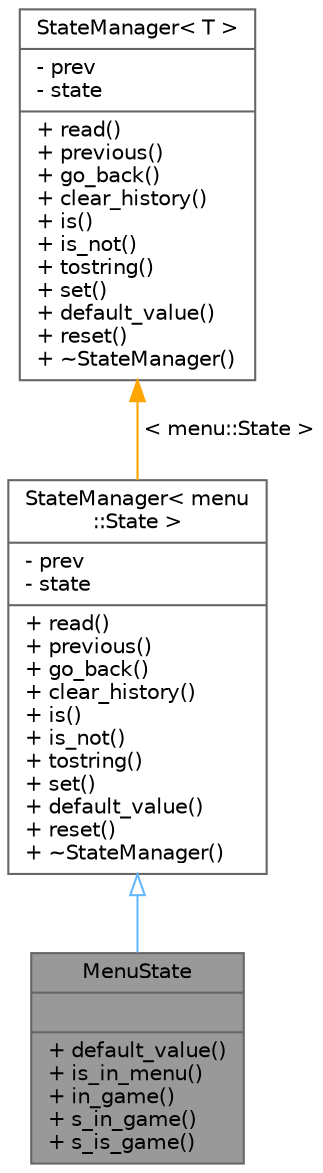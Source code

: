 digraph "MenuState"
{
 // LATEX_PDF_SIZE
  bgcolor="transparent";
  edge [fontname=Helvetica,fontsize=10,labelfontname=Helvetica,labelfontsize=10];
  node [fontname=Helvetica,fontsize=10,shape=box,height=0.2,width=0.4];
  Node1 [shape=record,label="{MenuState\n||+ default_value()\l+ is_in_menu()\l+ in_game()\l+ s_in_game()\l+ s_is_game()\l}",height=0.2,width=0.4,color="gray40", fillcolor="grey60", style="filled", fontcolor="black",tooltip=" "];
  Node2 -> Node1 [dir="back",color="steelblue1",style="solid",arrowtail="onormal"];
  Node2 [shape=record,label="{StateManager\< menu\l::State \>\n|- prev\l- state\l|+ read()\l+ previous()\l+ go_back()\l+ clear_history()\l+ is()\l+ is_not()\l+ tostring()\l+ set()\l+ default_value()\l+ reset()\l+ ~StateManager()\l}",height=0.2,width=0.4,color="gray40", fillcolor="white", style="filled",URL="$da/dbf/struct_state_manager.html",tooltip=" "];
  Node3 -> Node2 [dir="back",color="orange",style="solid",label=" \< menu::State \>" ];
  Node3 [shape=record,label="{StateManager\< T \>\n|- prev\l- state\l|+ read()\l+ previous()\l+ go_back()\l+ clear_history()\l+ is()\l+ is_not()\l+ tostring()\l+ set()\l+ default_value()\l+ reset()\l+ ~StateManager()\l}",height=0.2,width=0.4,color="gray40", fillcolor="white", style="filled",URL="$da/dbf/struct_state_manager.html",tooltip=" "];
}
